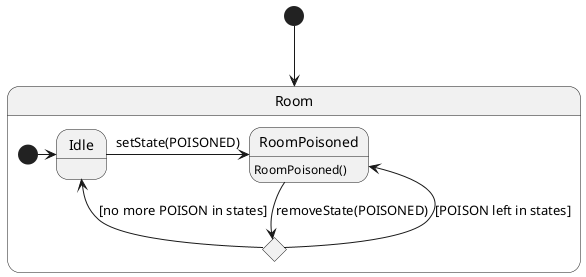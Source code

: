 @startuml
    [*] --> Room
State Room{
[*] -> Idle
Idle -> RoomPoisoned : setState(POISONED)
state pC <<choice>>
RoomPoisoned --> pC : removeState(POISONED)
pC --> RoomPoisoned : [POISON left in states]
pC --> Idle : [no more POISON in states]
RoomPoisoned: RoomPoisoned()


}
@enduml
